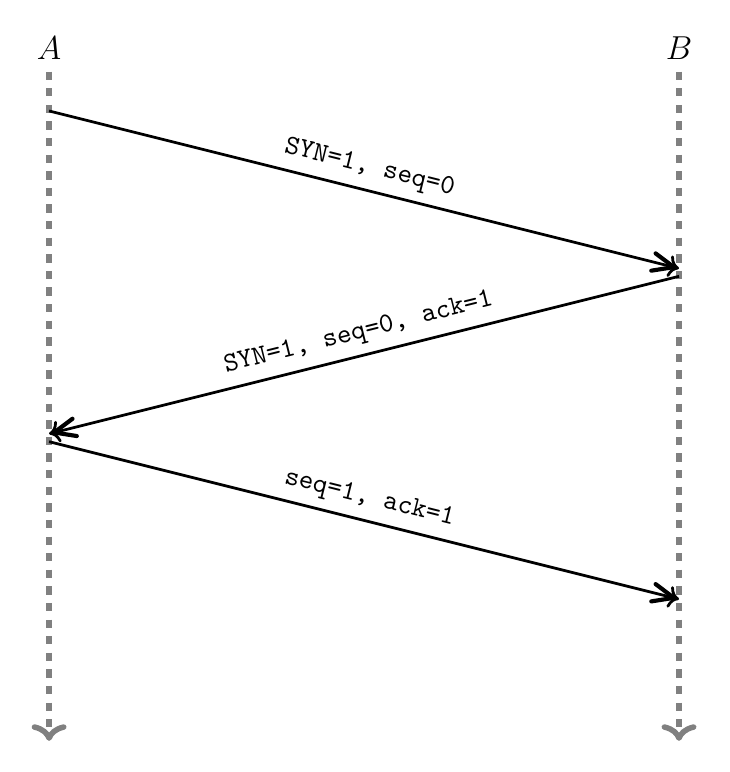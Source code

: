 \begin{tikzpicture}[decoration={
  markings,
  mark=at position 1 with {\arrow[scale=1.5]{angle 45}};
}]
  \draw[->,dashed,line width=2,color=gray] (0,-0.5) node[above,color=black]{\large{$A$}} -- (0,-9);
  \draw[->,dashed,line width=2,color=gray] (8,-0.5) node[above,color=black]{\large{$B$}} -- (8,-9);
  \draw[->,line width=1,postaction={decorate}] (0,-1) --node[above,sloped]{\texttt{SYN=1, seq=0}} (8,-3);
  \draw[->,line width=1,postaction={decorate}] (8,-3.1) --node[above,sloped]{\texttt{SYN=1, seq=0, ack=1}} (0,-5.1);
  \draw[->,line width=1,postaction={decorate}] (0,-5.2) --node[above,sloped]{\texttt{seq=1, ack=1}} (8,-7.2);
%  \draw[->,line width=1,postaction={decorate}] (0,-7.5) --node[above,sloped]{\texttt{seq=2, 500B数据}} (8,-9.5);
%  \draw[->,line width=1,postaction={decorate}] (8,-9.7) --node[above,sloped]{\texttt{ACK=1, ack=502}} (0,-11.7);

\end{tikzpicture}
